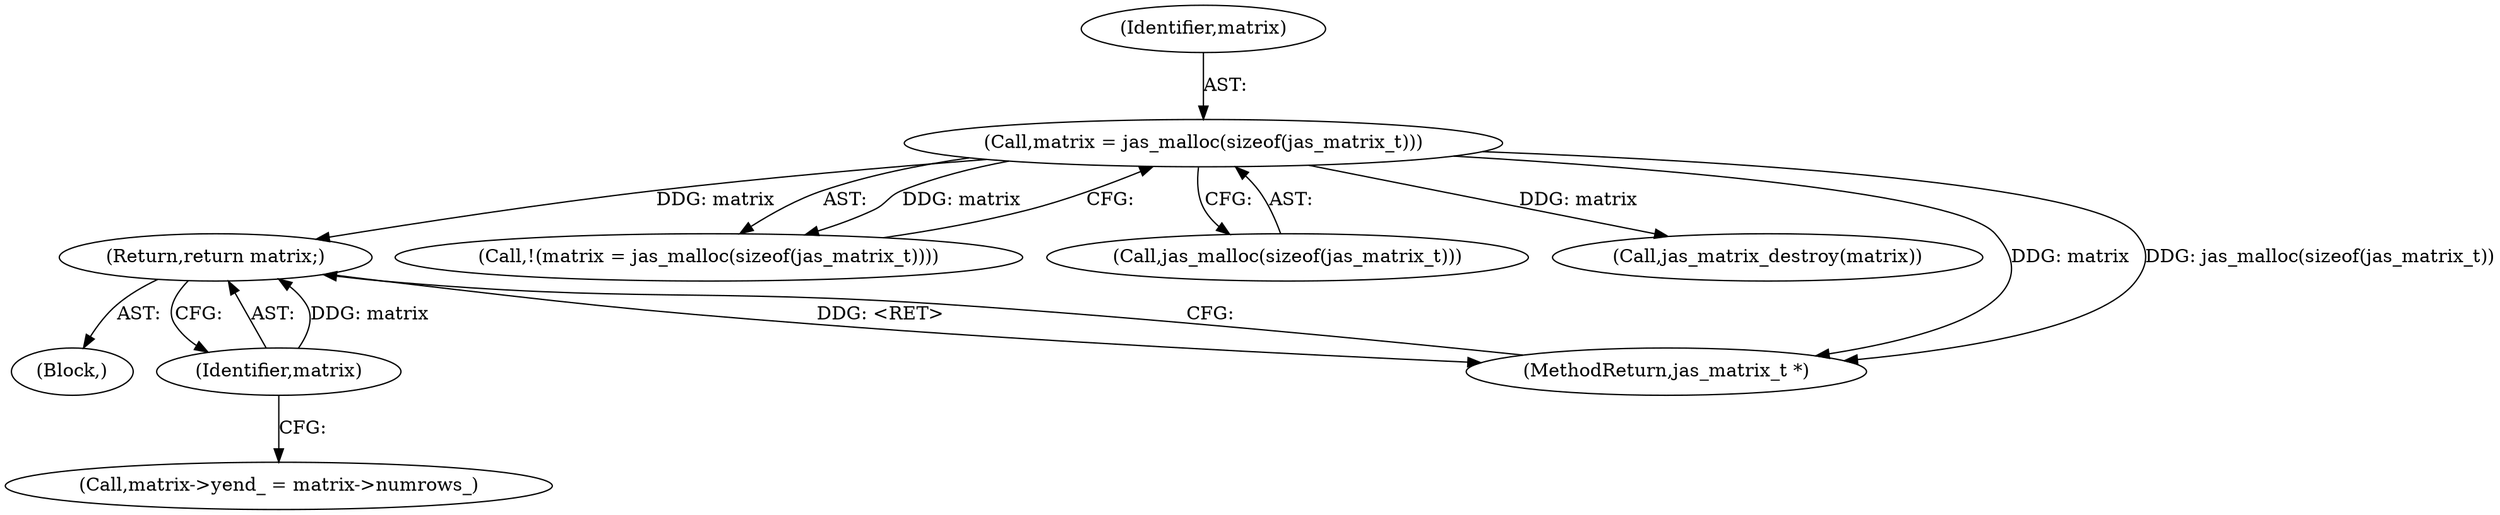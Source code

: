 digraph "0_jasper_d42b2388f7f8e0332c846675133acea151fc557a_21@pointer" {
"1000289" [label="(Return,return matrix;)"];
"1000290" [label="(Identifier,matrix)"];
"1000122" [label="(Call,matrix = jas_malloc(sizeof(jas_matrix_t)))"];
"1000121" [label="(Call,!(matrix = jas_malloc(sizeof(jas_matrix_t))))"];
"1000124" [label="(Call,jas_malloc(sizeof(jas_matrix_t)))"];
"1000289" [label="(Return,return matrix;)"];
"1000103" [label="(Block,)"];
"1000122" [label="(Call,matrix = jas_malloc(sizeof(jas_matrix_t)))"];
"1000295" [label="(Call,jas_matrix_destroy(matrix))"];
"1000290" [label="(Identifier,matrix)"];
"1000123" [label="(Identifier,matrix)"];
"1000299" [label="(MethodReturn,jas_matrix_t *)"];
"1000282" [label="(Call,matrix->yend_ = matrix->numrows_)"];
"1000289" -> "1000103"  [label="AST: "];
"1000289" -> "1000290"  [label="CFG: "];
"1000290" -> "1000289"  [label="AST: "];
"1000299" -> "1000289"  [label="CFG: "];
"1000289" -> "1000299"  [label="DDG: <RET>"];
"1000290" -> "1000289"  [label="DDG: matrix"];
"1000122" -> "1000289"  [label="DDG: matrix"];
"1000290" -> "1000282"  [label="CFG: "];
"1000122" -> "1000121"  [label="AST: "];
"1000122" -> "1000124"  [label="CFG: "];
"1000123" -> "1000122"  [label="AST: "];
"1000124" -> "1000122"  [label="AST: "];
"1000121" -> "1000122"  [label="CFG: "];
"1000122" -> "1000299"  [label="DDG: matrix"];
"1000122" -> "1000299"  [label="DDG: jas_malloc(sizeof(jas_matrix_t))"];
"1000122" -> "1000121"  [label="DDG: matrix"];
"1000122" -> "1000295"  [label="DDG: matrix"];
}
